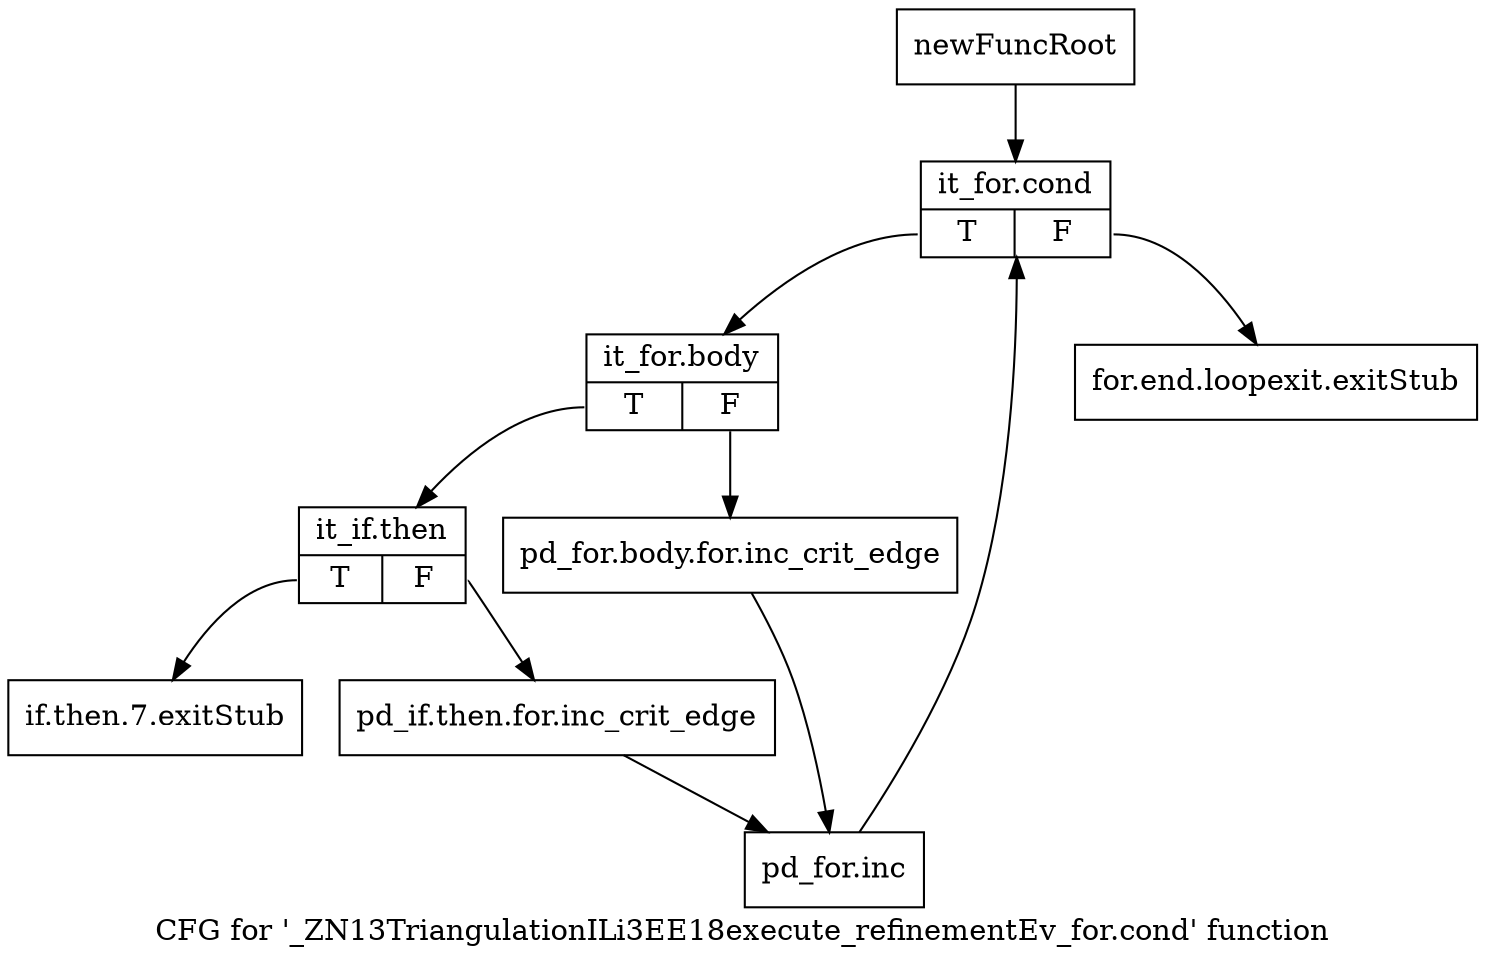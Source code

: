 digraph "CFG for '_ZN13TriangulationILi3EE18execute_refinementEv_for.cond' function" {
	label="CFG for '_ZN13TriangulationILi3EE18execute_refinementEv_for.cond' function";

	Node0x9867ca0 [shape=record,label="{newFuncRoot}"];
	Node0x9867ca0 -> Node0x9867d90;
	Node0x9867cf0 [shape=record,label="{for.end.loopexit.exitStub}"];
	Node0x9867d40 [shape=record,label="{if.then.7.exitStub}"];
	Node0x9867d90 [shape=record,label="{it_for.cond|{<s0>T|<s1>F}}"];
	Node0x9867d90:s0 -> Node0x9867de0;
	Node0x9867d90:s1 -> Node0x9867cf0;
	Node0x9867de0 [shape=record,label="{it_for.body|{<s0>T|<s1>F}}"];
	Node0x9867de0:s0 -> Node0x9867e80;
	Node0x9867de0:s1 -> Node0x9867e30;
	Node0x9867e30 [shape=record,label="{pd_for.body.for.inc_crit_edge}"];
	Node0x9867e30 -> Node0x9867f20;
	Node0x9867e80 [shape=record,label="{it_if.then|{<s0>T|<s1>F}}"];
	Node0x9867e80:s0 -> Node0x9867d40;
	Node0x9867e80:s1 -> Node0x9867ed0;
	Node0x9867ed0 [shape=record,label="{pd_if.then.for.inc_crit_edge}"];
	Node0x9867ed0 -> Node0x9867f20;
	Node0x9867f20 [shape=record,label="{pd_for.inc}"];
	Node0x9867f20 -> Node0x9867d90;
}
